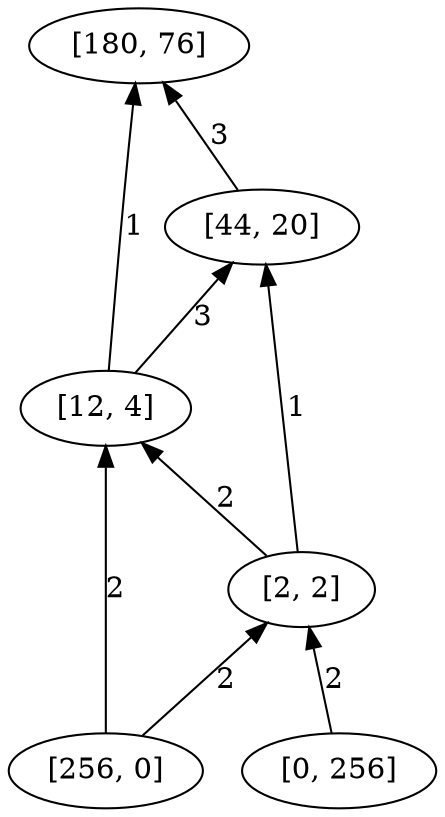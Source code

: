 digraph "DD" { 
rankdir = "BT" 
graph [ ordering = "out"];
5001 -> 3[label = "2"];
5001 -> 4[label = "2"];
5002 -> 4[label = "2"];
2 -> 1[label = "3"];
3 -> 1[label = "1"];
3 -> 2[label = "3"];
4 -> 2[label = "1"];
4 -> 3[label = "2"];
5001 [label = "[256, 0]",  shape = oval]
5002 [label = "[0, 256]",  shape = oval]
1 [label = "[180, 76]",  shape = oval]
2 [label = "[44, 20]",  shape = oval]
3 [label = "[12, 4]",  shape = oval]
4 [label = "[2, 2]",  shape = oval]
}
